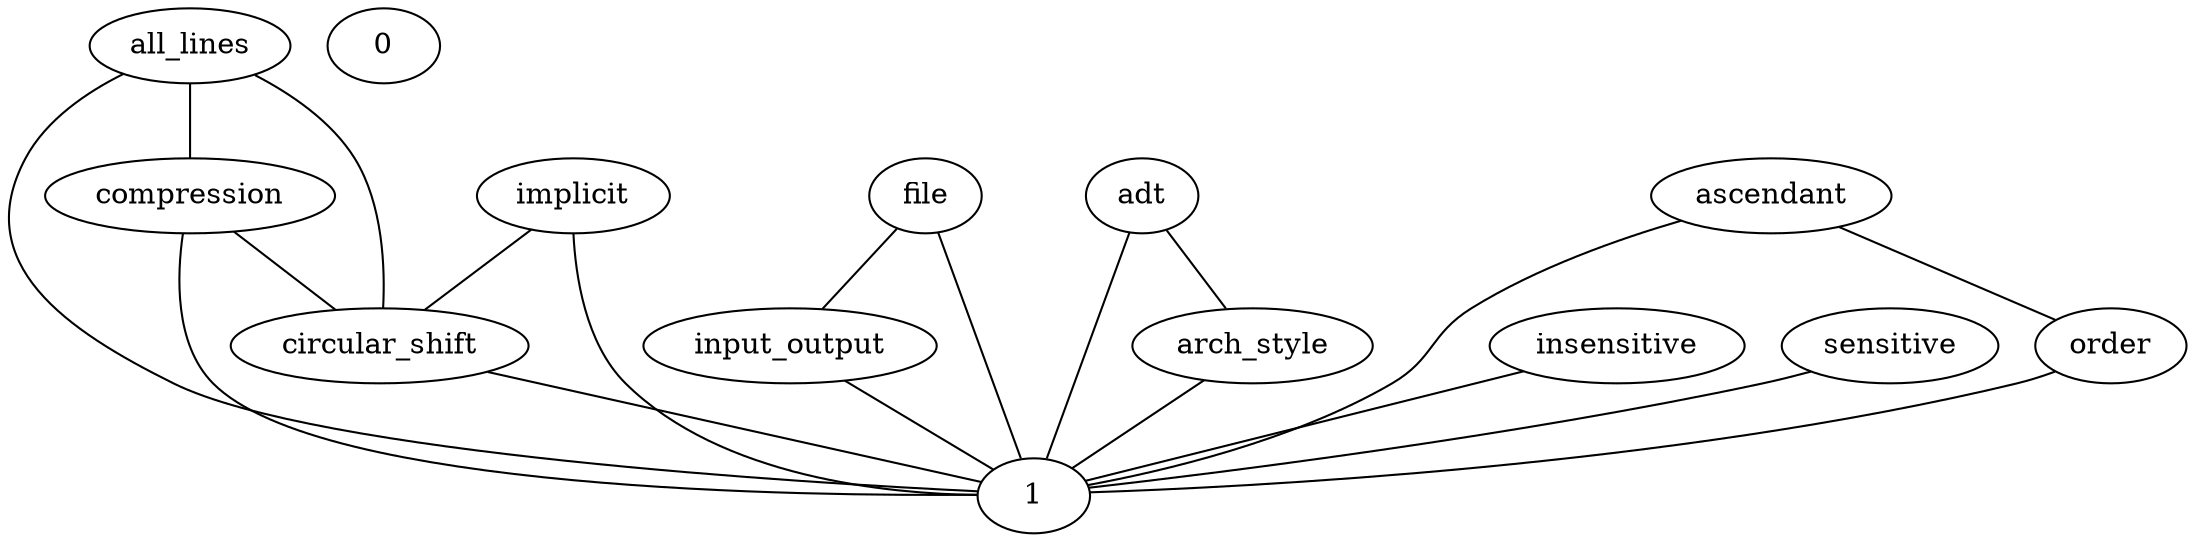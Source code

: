 graph G {
  all_lines;
  input_output;
  adt;
  compression;
  ascendant;
  insensitive;
  file;
  0;
  1;
  order;
  sensitive;
  arch_style;
  circular_shift;
  implicit;
  adt -- arch_style;
  all_lines -- compression;
  ascendant -- order;
  file -- input_output;
  compression -- circular_shift;
  all_lines -- circular_shift;
  input_output -- 1;
  file -- 1;
  order -- 1;
  sensitive -- 1;
  arch_style -- 1;
  circular_shift -- 1;
  implicit -- circular_shift;
  all_lines -- 1;
  adt -- 1;
  compression -- 1;
  ascendant -- 1;
  insensitive -- 1;
  implicit -- 1;
}
